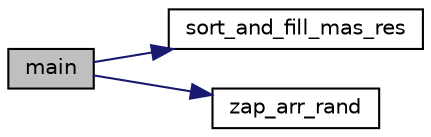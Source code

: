 digraph "main"
{
 // LATEX_PDF_SIZE
  edge [fontname="Helvetica",fontsize="10",labelfontname="Helvetica",labelfontsize="10"];
  node [fontname="Helvetica",fontsize="10",shape=record];
  rankdir="LR";
  Node1 [label="main",height=0.2,width=0.4,color="black", fillcolor="grey75", style="filled", fontcolor="black",tooltip="Головна функція."];
  Node1 -> Node2 [color="midnightblue",fontsize="10",style="solid",fontname="Helvetica"];
  Node2 [label="sort_and_fill_mas_res",height=0.2,width=0.4,color="black", fillcolor="white", style="filled",URL="$main_8c.html#abae8456ba468b66e2809854cf5ed91fd",tooltip="@function sort_and_fill_mas_res"];
  Node1 -> Node3 [color="midnightblue",fontsize="10",style="solid",fontname="Helvetica"];
  Node3 [label="zap_arr_rand",height=0.2,width=0.4,color="black", fillcolor="white", style="filled",URL="$main_8c.html#a60eb364df89f342eeafbf56a42459b45",tooltip="@function zap_arr_rand"];
}

